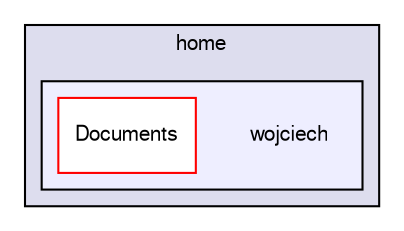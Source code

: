 digraph "/home/wojciech" {
  compound=true
  node [ fontsize="10", fontname="FreeSans"];
  edge [ labelfontsize="10", labelfontname="FreeSans"];
  subgraph clusterdir_43e0a1f539e00dcfa1a6bc4d4fee4fc2 {
    graph [ bgcolor="#ddddee", pencolor="black", label="home" fontname="FreeSans", fontsize="10", URL="dir_43e0a1f539e00dcfa1a6bc4d4fee4fc2.html"]
  subgraph clusterdir_2747347d4eec450d4b66382331a0637c {
    graph [ bgcolor="#eeeeff", pencolor="black", label="" URL="dir_2747347d4eec450d4b66382331a0637c.html"];
    dir_2747347d4eec450d4b66382331a0637c [shape=plaintext label="wojciech"];
    dir_f81ae62be570093ea74b29e455737807 [shape=box label="Documents" color="red" fillcolor="white" style="filled" URL="dir_f81ae62be570093ea74b29e455737807.html"];
  }
  }
}
